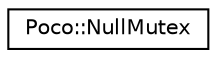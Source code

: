 digraph "Graphical Class Hierarchy"
{
 // LATEX_PDF_SIZE
  edge [fontname="Helvetica",fontsize="10",labelfontname="Helvetica",labelfontsize="10"];
  node [fontname="Helvetica",fontsize="10",shape=record];
  rankdir="LR";
  Node0 [label="Poco::NullMutex",height=0.2,width=0.4,color="black", fillcolor="white", style="filled",URL="$classPoco_1_1NullMutex.html",tooltip=" "];
}
